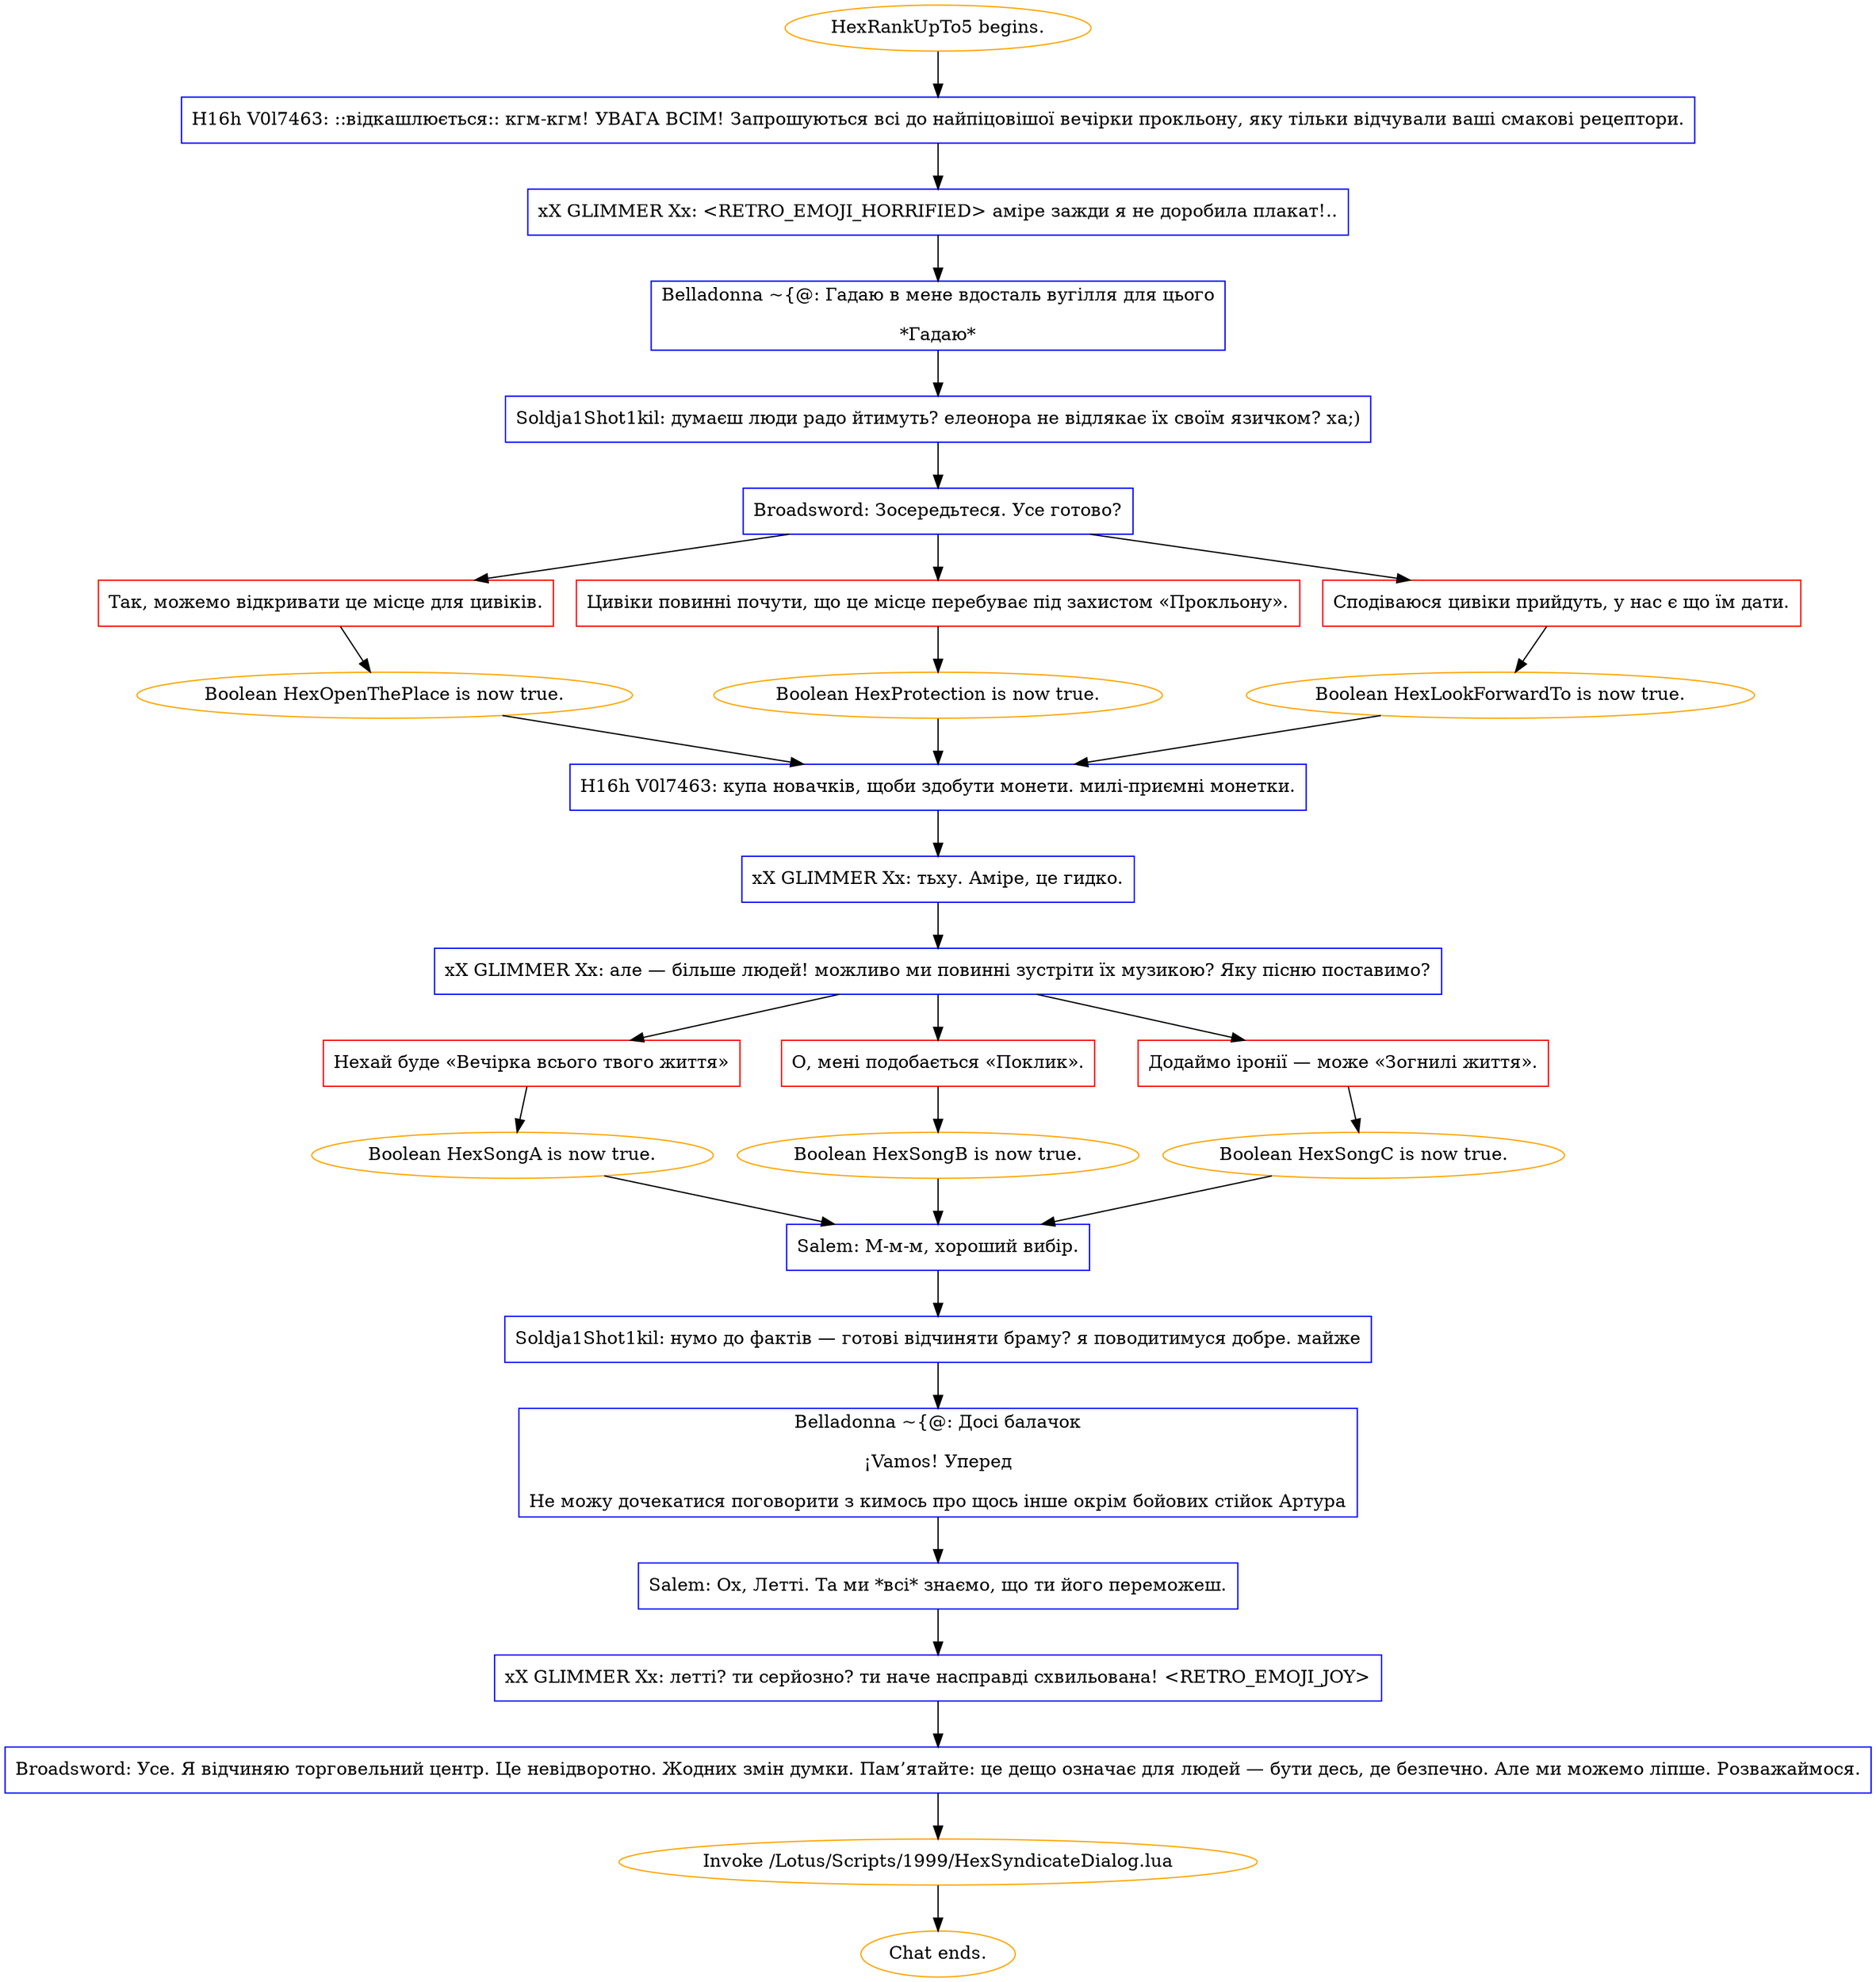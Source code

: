 digraph {
	"HexRankUpTo5 begins." [color=orange];
		"HexRankUpTo5 begins." -> j4033489807;
	j4033489807 [label="H16h V0l7463: ::відкашлюється:: кгм-кгм! УВАГА ВСІМ! Запрошуються всі до найпіцовішої вечірки прокльону, яку тільки відчували ваші смакові рецептори.",shape=box,color=blue];
		j4033489807 -> j3758486418;
	j3758486418 [label="xX GLIMMER Xx: <RETRO_EMOJI_HORRIFIED> аміре зажди я не доробила плакат!..",shape=box,color=blue];
		j3758486418 -> j4190344788;
	j4190344788 [label="Belladonna ~{@: Гадаю в мене вдосталь вугілля для цього
*Гадаю*",shape=box,color=blue];
		j4190344788 -> j2811881603;
	j2811881603 [label="Soldja1Shot1kil: думаєш люди радо йтимуть? елеонора не відлякає їх своїм язичком? ха;)",shape=box,color=blue];
		j2811881603 -> j3090714758;
	j3090714758 [label="Broadsword: Зосередьтеся. Усе готово?",shape=box,color=blue];
		j3090714758 -> j1255084509;
		j3090714758 -> j3302742620;
		j3090714758 -> j895887987;
	j1255084509 [label="Так, можемо відкривати це місце для цивіків.",shape=box,color=red];
		j1255084509 -> j2869293009;
	j3302742620 [label="Цивіки повинні почути, що це місце перебуває під захистом «Прокльону».",shape=box,color=red];
		j3302742620 -> j1978555041;
	j895887987 [label="Сподіваюся цивіки прийдуть, у нас є що їм дати.",shape=box,color=red];
		j895887987 -> j974223279;
	j2869293009 [label="Boolean HexOpenThePlace is now true.",color=orange];
		j2869293009 -> j2141047352;
	j1978555041 [label="Boolean HexProtection is now true.",color=orange];
		j1978555041 -> j2141047352;
	j974223279 [label="Boolean HexLookForwardTo is now true.",color=orange];
		j974223279 -> j2141047352;
	j2141047352 [label="H16h V0l7463: купа новачків, щоби здобути монети. милі-приємні монетки.",shape=box,color=blue];
		j2141047352 -> j2765312428;
	j2765312428 [label="xX GLIMMER Xx: тьху. Аміре, це гидко.",shape=box,color=blue];
		j2765312428 -> j1401257122;
	j1401257122 [label="xX GLIMMER Xx: але — більше людей! можливо ми повинні зустріти їх музикою? Яку пісню поставимо?",shape=box,color=blue];
		j1401257122 -> j2100747388;
		j1401257122 -> j1011637822;
		j1401257122 -> j2413895987;
	j2100747388 [label="Нехай буде «Вечірка всього твого життя»",shape=box,color=red];
		j2100747388 -> j1618012681;
	j1011637822 [label="О, мені подобається «Поклик».",shape=box,color=red];
		j1011637822 -> j176534818;
	j2413895987 [label="Додаймо іронії — може «Зогнилі життя».",shape=box,color=red];
		j2413895987 -> j3198135768;
	j1618012681 [label="Boolean HexSongA is now true.",color=orange];
		j1618012681 -> j1407932548;
	j176534818 [label="Boolean HexSongB is now true.",color=orange];
		j176534818 -> j1407932548;
	j3198135768 [label="Boolean HexSongC is now true.",color=orange];
		j3198135768 -> j1407932548;
	j1407932548 [label="Salem: М-м-м, хороший вибір.",shape=box,color=blue];
		j1407932548 -> j3100615334;
	j3100615334 [label="Soldja1Shot1kil: нумо до фактів — готові відчиняти браму? я поводитимуся добре. майже",shape=box,color=blue];
		j3100615334 -> j3112626298;
	j3112626298 [label="Belladonna ~{@: Досі балачок
¡Vamos! Уперед
Не можу дочекатися поговорити з кимось про щось інше окрім бойових стійок Артура",shape=box,color=blue];
		j3112626298 -> j2207734497;
	j2207734497 [label="Salem: Ох, Летті. Та ми *всі* знаємо, що ти його переможеш.",shape=box,color=blue];
		j2207734497 -> j1706261859;
	j1706261859 [label="xX GLIMMER Xx: летті? ти серйозно? ти наче насправді схвильована! <RETRO_EMOJI_JOY>",shape=box,color=blue];
		j1706261859 -> j4280238789;
	j4280238789 [label="Broadsword: Усе. Я відчиняю торговельний центр. Це невідворотно. Жодних змін думки. Пам’ятайте: це дещо означає для людей — бути десь, де безпечно. Але ми можемо ліпше. Розважаймося.",shape=box,color=blue];
		j4280238789 -> j2375408662;
	j2375408662 [label="Invoke /Lotus/Scripts/1999/HexSyndicateDialog.lua",color=orange];
		j2375408662 -> "Chat ends.";
	"Chat ends." [color=orange];
}